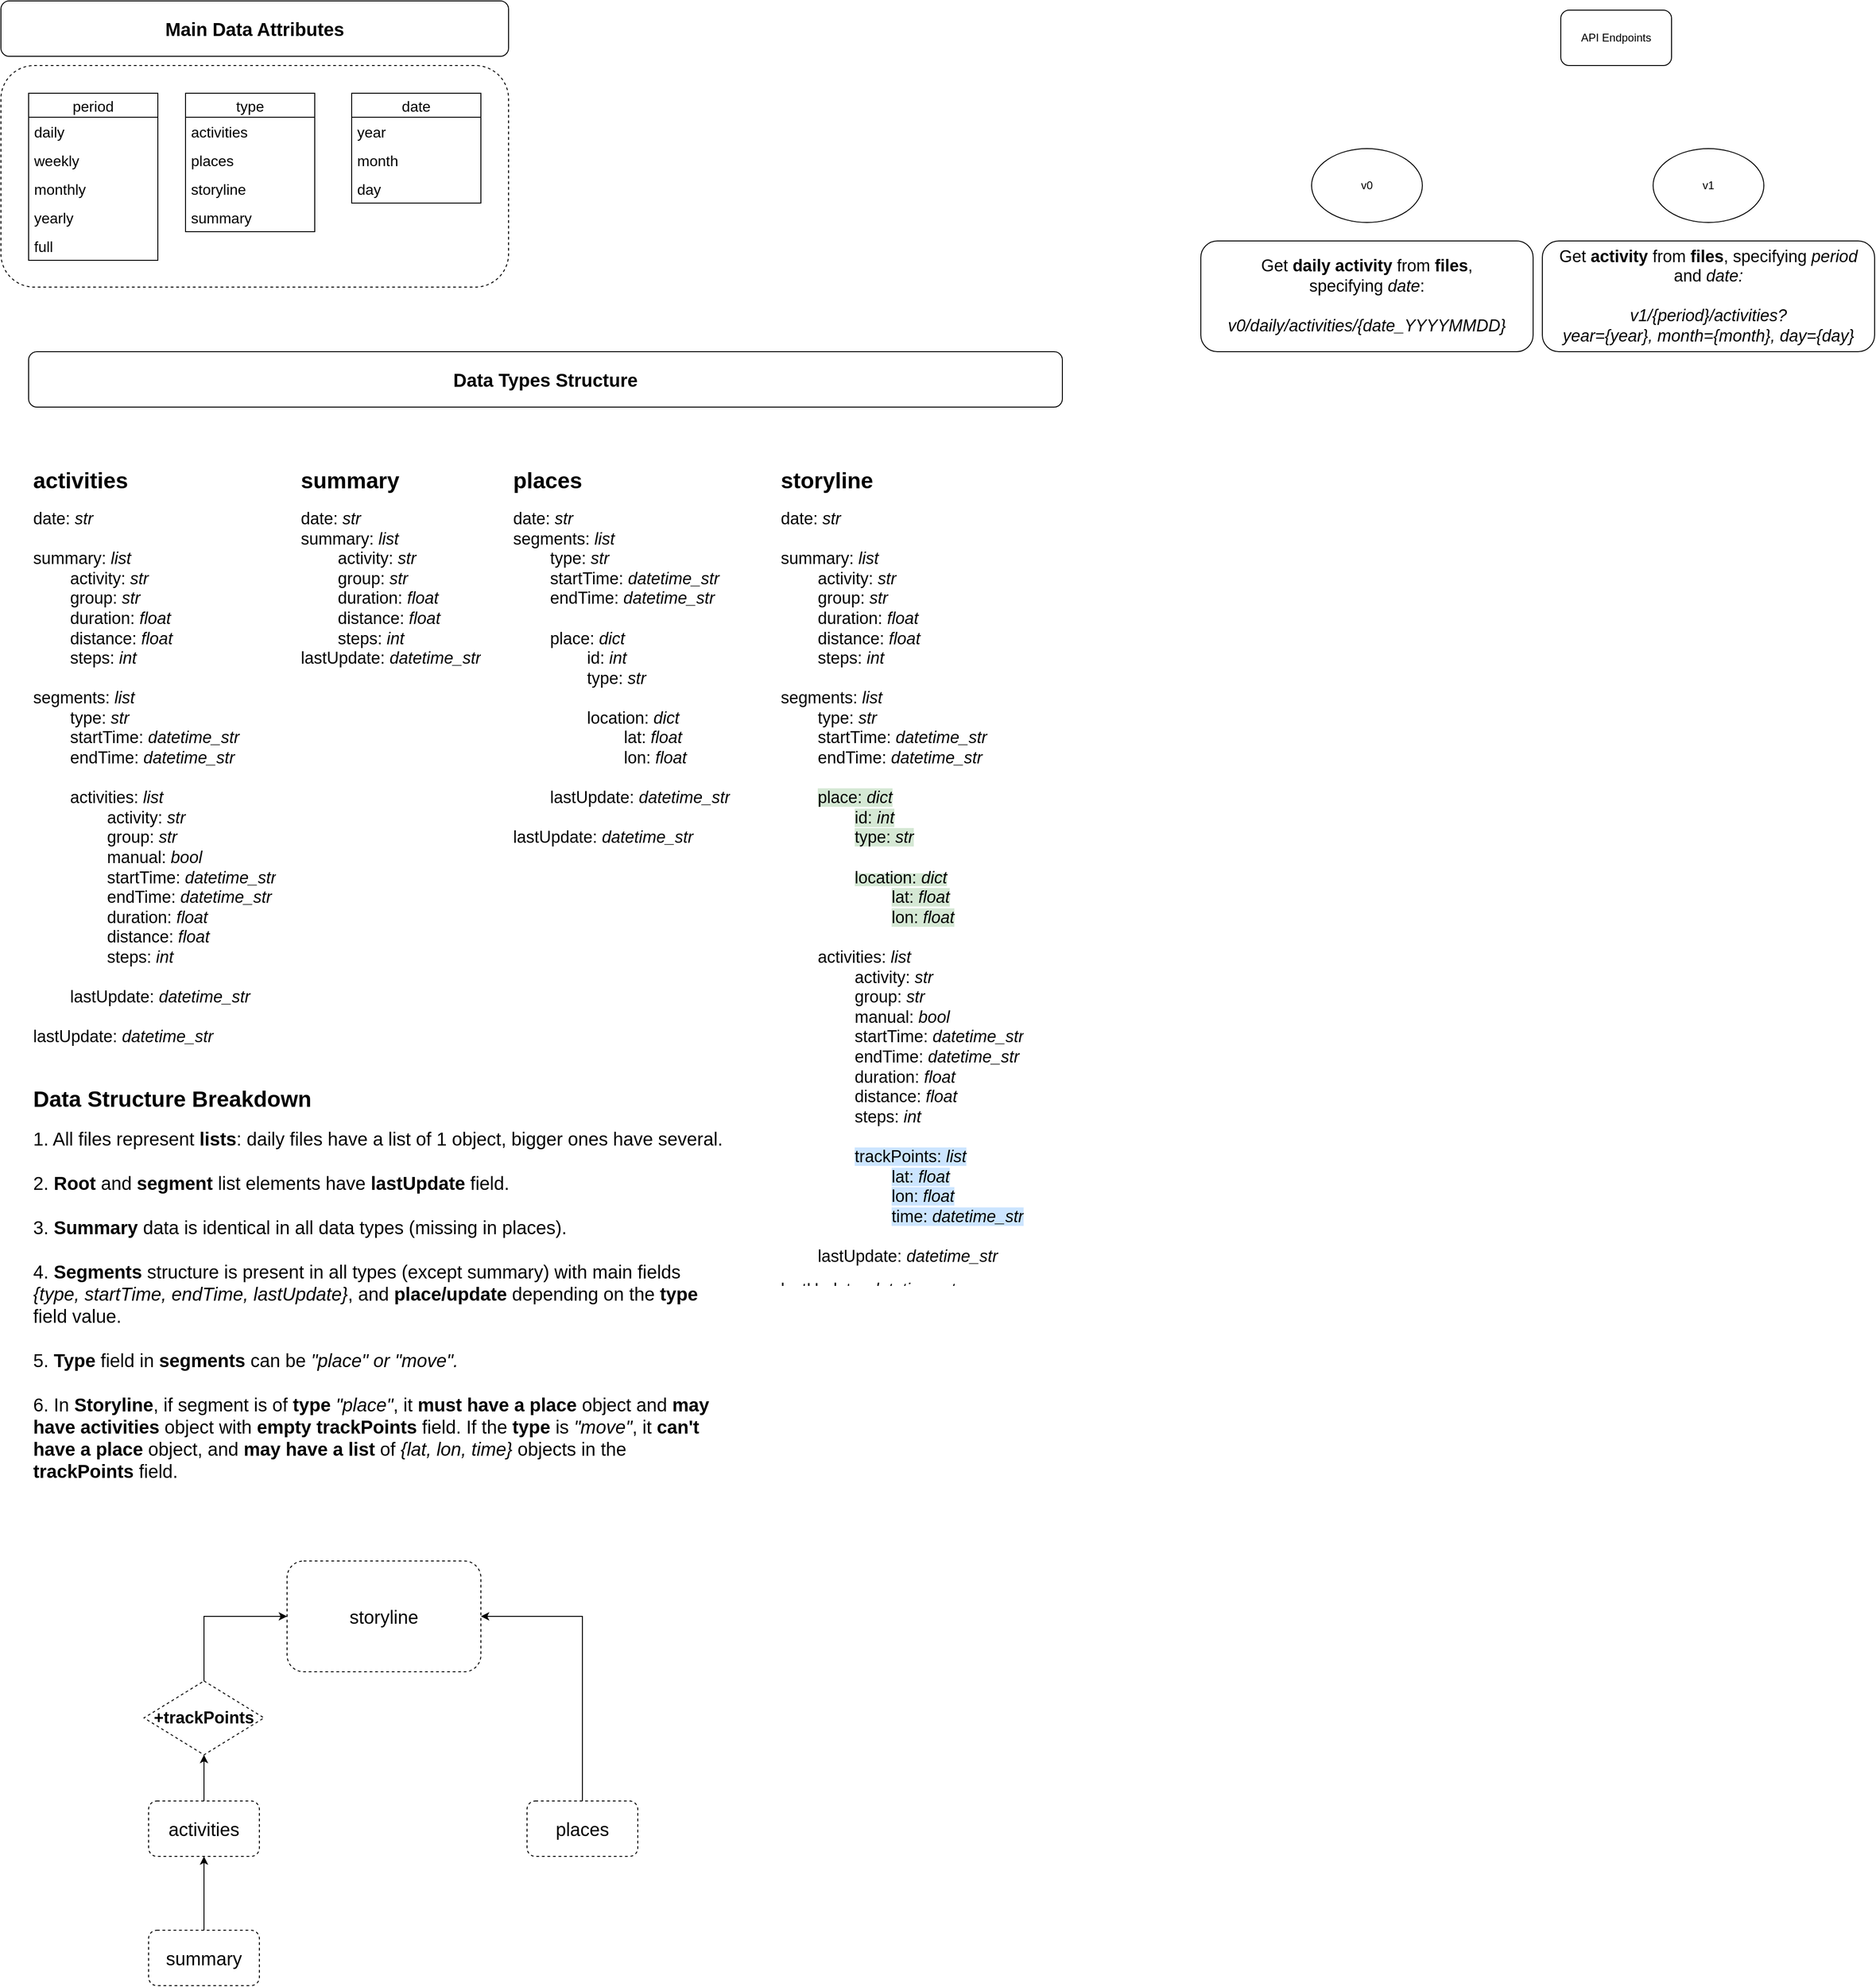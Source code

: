 <mxfile version="14.9.0" type="github">
  <diagram id="EwxWfwDMVY7zvHqi7-Qx" name="Page-1">
    <mxGraphModel dx="2272" dy="794" grid="1" gridSize="10" guides="1" tooltips="1" connect="1" arrows="1" fold="1" page="1" pageScale="1" pageWidth="850" pageHeight="1100" math="0" shadow="0">
      <root>
        <mxCell id="0" />
        <mxCell id="1" parent="0" />
        <mxCell id="ZM2d9JkgMeS6SzEDu0aJ-82" value="" style="rounded=1;whiteSpace=wrap;html=1;dashed=1;fontSize=16;" parent="1" vertex="1">
          <mxGeometry x="-830" y="90" width="550" height="240" as="geometry" />
        </mxCell>
        <mxCell id="ZM2d9JkgMeS6SzEDu0aJ-1" value="API Endpoints" style="rounded=1;whiteSpace=wrap;html=1;" parent="1" vertex="1">
          <mxGeometry x="860" y="30" width="120" height="60" as="geometry" />
        </mxCell>
        <mxCell id="ZM2d9JkgMeS6SzEDu0aJ-7" value="&lt;font style=&quot;font-size: 20px&quot;&gt;&lt;b&gt;Main Data Attributes&lt;/b&gt;&lt;/font&gt;" style="rounded=1;whiteSpace=wrap;html=1;" parent="1" vertex="1">
          <mxGeometry x="-830" y="20" width="550" height="60" as="geometry" />
        </mxCell>
        <mxCell id="ZM2d9JkgMeS6SzEDu0aJ-80" value="&lt;h1&gt;activities&lt;/h1&gt;&lt;div style=&quot;font-size: 18px&quot;&gt;&lt;font style=&quot;font-size: 18px&quot;&gt;date: &lt;i&gt;str&lt;/i&gt;&lt;/font&gt;&lt;/div&gt;&lt;div style=&quot;font-size: 18px&quot;&gt;&lt;font style=&quot;font-size: 18px&quot;&gt;&lt;i&gt;&lt;br&gt;&lt;/i&gt;&lt;/font&gt;&lt;/div&gt;&lt;div style=&quot;font-size: 18px&quot;&gt;&lt;font style=&quot;font-size: 18px&quot;&gt;summary: &lt;i&gt;list&lt;/i&gt;&lt;/font&gt;&lt;/div&gt;&lt;blockquote style=&quot;margin: 0 0 0 40px ; border: none ; padding: 0px&quot;&gt;&lt;div style=&quot;font-size: 18px&quot;&gt;&lt;font style=&quot;font-size: 18px&quot;&gt;activity: &lt;i&gt;str&lt;/i&gt;&lt;/font&gt;&lt;/div&gt;&lt;div style=&quot;font-size: 18px&quot;&gt;&lt;font style=&quot;font-size: 18px&quot;&gt;group: &lt;i&gt;str&lt;/i&gt;&lt;/font&gt;&lt;/div&gt;&lt;div style=&quot;font-size: 18px&quot;&gt;&lt;font style=&quot;font-size: 18px&quot;&gt;duration: &lt;i&gt;float&lt;/i&gt;&lt;/font&gt;&lt;/div&gt;&lt;div style=&quot;font-size: 18px&quot;&gt;&lt;font style=&quot;font-size: 18px&quot;&gt;distance: &lt;i&gt;float&lt;/i&gt;&lt;/font&gt;&lt;/div&gt;&lt;div style=&quot;font-size: 18px&quot;&gt;&lt;font style=&quot;font-size: 18px&quot;&gt;steps: &lt;i&gt;int&lt;/i&gt;&lt;/font&gt;&lt;/div&gt;&lt;/blockquote&gt;&lt;div style=&quot;font-size: 18px&quot;&gt;&lt;font style=&quot;font-size: 18px&quot;&gt;&lt;br&gt;&lt;/font&gt;&lt;/div&gt;&lt;div style=&quot;font-size: 18px&quot;&gt;&lt;font style=&quot;font-size: 18px&quot;&gt;segments: &lt;i&gt;list&lt;/i&gt;&lt;/font&gt;&lt;/div&gt;&lt;blockquote style=&quot;margin: 0 0 0 40px ; border: none ; padding: 0px&quot;&gt;&lt;div style=&quot;font-size: 18px&quot;&gt;&lt;font style=&quot;font-size: 18px&quot;&gt;type: &lt;i&gt;str&lt;/i&gt;&lt;/font&gt;&lt;/div&gt;&lt;div style=&quot;font-size: 18px&quot;&gt;&lt;font style=&quot;font-size: 18px&quot;&gt;startTime: &lt;i&gt;datetime_str&lt;/i&gt;&lt;/font&gt;&lt;/div&gt;&lt;div style=&quot;font-size: 18px&quot;&gt;&lt;font style=&quot;font-size: 18px&quot;&gt;endTime: &lt;i&gt;datetime_str&lt;/i&gt;&lt;/font&gt;&lt;/div&gt;&lt;div style=&quot;font-size: 18px&quot;&gt;&lt;font style=&quot;font-size: 18px&quot;&gt;&lt;br&gt;&lt;/font&gt;&lt;/div&gt;&lt;div style=&quot;font-size: 18px&quot;&gt;&lt;font style=&quot;font-size: 18px&quot;&gt;activities: &lt;i&gt;list&lt;/i&gt;&lt;/font&gt;&lt;/div&gt;&lt;/blockquote&gt;&lt;blockquote style=&quot;margin: 0 0 0 40px ; border: none ; padding: 0px&quot;&gt;&lt;blockquote style=&quot;margin: 0 0 0 40px ; border: none ; padding: 0px&quot;&gt;&lt;div style=&quot;font-size: 18px&quot;&gt;&lt;font style=&quot;font-size: 18px&quot;&gt;activity: &lt;i&gt;str&lt;/i&gt;&lt;/font&gt;&lt;/div&gt;&lt;/blockquote&gt;&lt;blockquote style=&quot;margin: 0 0 0 40px ; border: none ; padding: 0px&quot;&gt;&lt;div style=&quot;font-size: 18px&quot;&gt;&lt;font style=&quot;font-size: 18px&quot;&gt;group: &lt;i&gt;str&lt;/i&gt;&lt;/font&gt;&lt;/div&gt;&lt;/blockquote&gt;&lt;blockquote style=&quot;margin: 0 0 0 40px ; border: none ; padding: 0px&quot;&gt;&lt;div style=&quot;font-size: 18px&quot;&gt;&lt;font style=&quot;font-size: 18px&quot;&gt;manual: &lt;i&gt;bool&lt;/i&gt;&lt;/font&gt;&lt;/div&gt;&lt;/blockquote&gt;&lt;blockquote style=&quot;margin: 0 0 0 40px ; border: none ; padding: 0px&quot;&gt;&lt;div style=&quot;font-size: 18px&quot;&gt;&lt;font style=&quot;font-size: 18px&quot;&gt;startTime: &lt;i&gt;datetime_str&lt;/i&gt;&lt;/font&gt;&lt;/div&gt;&lt;div style=&quot;font-size: 18px&quot;&gt;&lt;font style=&quot;font-size: 18px&quot;&gt;endTime: &lt;i&gt;datetime_str&lt;/i&gt;&lt;/font&gt;&lt;/div&gt;&lt;div style=&quot;font-size: 18px&quot;&gt;&lt;font style=&quot;font-size: 18px&quot;&gt;duration: &lt;i&gt;float&lt;/i&gt;&lt;/font&gt;&lt;/div&gt;&lt;div style=&quot;font-size: 18px&quot;&gt;&lt;font style=&quot;font-size: 18px&quot;&gt;distance: &lt;i&gt;float&lt;/i&gt;&lt;/font&gt;&lt;/div&gt;&lt;div style=&quot;font-size: 18px&quot;&gt;&lt;font style=&quot;font-size: 18px&quot;&gt;steps: &lt;i&gt;int&lt;/i&gt;&lt;/font&gt;&lt;/div&gt;&lt;/blockquote&gt;&lt;span style=&quot;font-size: 18px&quot;&gt;&lt;blockquote style=&quot;margin: 0 0 0 40px ; border: none ; padding: 0px&quot;&gt;&lt;span style=&quot;font-size: 18px&quot;&gt;&lt;br&gt;&lt;/span&gt;&lt;/blockquote&gt;lastUpdate: &lt;i&gt;datetime_str&lt;/i&gt;&lt;/span&gt;&lt;/blockquote&gt;&lt;span style=&quot;font-size: 18px&quot;&gt;&lt;br&gt;lastUpdate: &lt;i&gt;datetime_str&lt;/i&gt;&lt;/span&gt;" style="text;html=1;strokeColor=none;fillColor=none;spacing=5;spacingTop=-20;whiteSpace=wrap;overflow=hidden;rounded=0;" parent="1" vertex="1">
          <mxGeometry x="-800" y="520" width="280" height="632" as="geometry" />
        </mxCell>
        <mxCell id="ZM2d9JkgMeS6SzEDu0aJ-16" value="period" style="swimlane;fontStyle=0;childLayout=stackLayout;horizontal=1;startSize=26;horizontalStack=0;resizeParent=1;resizeParentMax=0;resizeLast=0;collapsible=1;marginBottom=0;fontSize=16;" parent="1" vertex="1">
          <mxGeometry x="-800" y="120" width="140" height="181" as="geometry">
            <mxRectangle x="310" y="250" width="70" height="26" as="alternateBounds" />
          </mxGeometry>
        </mxCell>
        <mxCell id="ZM2d9JkgMeS6SzEDu0aJ-17" value="daily" style="text;strokeColor=none;fillColor=none;align=left;verticalAlign=top;spacingLeft=4;spacingRight=4;overflow=hidden;rotatable=0;points=[[0,0.5],[1,0.5]];portConstraint=eastwest;fontSize=16;" parent="ZM2d9JkgMeS6SzEDu0aJ-16" vertex="1">
          <mxGeometry y="26" width="140" height="31.0" as="geometry" />
        </mxCell>
        <mxCell id="ZM2d9JkgMeS6SzEDu0aJ-18" value="weekly" style="text;strokeColor=none;fillColor=none;align=left;verticalAlign=top;spacingLeft=4;spacingRight=4;overflow=hidden;rotatable=0;points=[[0,0.5],[1,0.5]];portConstraint=eastwest;fontSize=16;" parent="ZM2d9JkgMeS6SzEDu0aJ-16" vertex="1">
          <mxGeometry y="57" width="140" height="31.0" as="geometry" />
        </mxCell>
        <mxCell id="ZM2d9JkgMeS6SzEDu0aJ-19" value="monthly" style="text;strokeColor=none;fillColor=none;align=left;verticalAlign=top;spacingLeft=4;spacingRight=4;overflow=hidden;rotatable=0;points=[[0,0.5],[1,0.5]];portConstraint=eastwest;fontSize=16;" parent="ZM2d9JkgMeS6SzEDu0aJ-16" vertex="1">
          <mxGeometry y="88" width="140" height="31.0" as="geometry" />
        </mxCell>
        <mxCell id="ZM2d9JkgMeS6SzEDu0aJ-23" value="yearly" style="text;strokeColor=none;fillColor=none;align=left;verticalAlign=top;spacingLeft=4;spacingRight=4;overflow=hidden;rotatable=0;points=[[0,0.5],[1,0.5]];portConstraint=eastwest;fontSize=16;" parent="ZM2d9JkgMeS6SzEDu0aJ-16" vertex="1">
          <mxGeometry y="119" width="140" height="31.0" as="geometry" />
        </mxCell>
        <mxCell id="ZM2d9JkgMeS6SzEDu0aJ-24" value="full" style="text;strokeColor=none;fillColor=none;align=left;verticalAlign=top;spacingLeft=4;spacingRight=4;overflow=hidden;rotatable=0;points=[[0,0.5],[1,0.5]];portConstraint=eastwest;fontSize=16;" parent="ZM2d9JkgMeS6SzEDu0aJ-16" vertex="1">
          <mxGeometry y="150" width="140" height="31.0" as="geometry" />
        </mxCell>
        <mxCell id="ZM2d9JkgMeS6SzEDu0aJ-25" value="type" style="swimlane;fontStyle=0;childLayout=stackLayout;horizontal=1;startSize=26;horizontalStack=0;resizeParent=1;resizeParentMax=0;resizeLast=0;collapsible=1;marginBottom=0;fontSize=16;" parent="1" vertex="1">
          <mxGeometry x="-630" y="120" width="140" height="150" as="geometry">
            <mxRectangle x="310" y="250" width="70" height="26" as="alternateBounds" />
          </mxGeometry>
        </mxCell>
        <mxCell id="ZM2d9JkgMeS6SzEDu0aJ-26" value="activities" style="text;strokeColor=none;fillColor=none;align=left;verticalAlign=top;spacingLeft=4;spacingRight=4;overflow=hidden;rotatable=0;points=[[0,0.5],[1,0.5]];portConstraint=eastwest;fontSize=16;" parent="ZM2d9JkgMeS6SzEDu0aJ-25" vertex="1">
          <mxGeometry y="26" width="140" height="31.0" as="geometry" />
        </mxCell>
        <mxCell id="ZM2d9JkgMeS6SzEDu0aJ-27" value="places" style="text;strokeColor=none;fillColor=none;align=left;verticalAlign=top;spacingLeft=4;spacingRight=4;overflow=hidden;rotatable=0;points=[[0,0.5],[1,0.5]];portConstraint=eastwest;fontSize=16;" parent="ZM2d9JkgMeS6SzEDu0aJ-25" vertex="1">
          <mxGeometry y="57" width="140" height="31.0" as="geometry" />
        </mxCell>
        <mxCell id="ZM2d9JkgMeS6SzEDu0aJ-28" value="storyline" style="text;strokeColor=none;fillColor=none;align=left;verticalAlign=top;spacingLeft=4;spacingRight=4;overflow=hidden;rotatable=0;points=[[0,0.5],[1,0.5]];portConstraint=eastwest;fontSize=16;" parent="ZM2d9JkgMeS6SzEDu0aJ-25" vertex="1">
          <mxGeometry y="88" width="140" height="31.0" as="geometry" />
        </mxCell>
        <mxCell id="ZM2d9JkgMeS6SzEDu0aJ-29" value="summary" style="text;strokeColor=none;fillColor=none;align=left;verticalAlign=top;spacingLeft=4;spacingRight=4;overflow=hidden;rotatable=0;points=[[0,0.5],[1,0.5]];portConstraint=eastwest;fontSize=16;" parent="ZM2d9JkgMeS6SzEDu0aJ-25" vertex="1">
          <mxGeometry y="119" width="140" height="31.0" as="geometry" />
        </mxCell>
        <mxCell id="ZM2d9JkgMeS6SzEDu0aJ-31" value="date" style="swimlane;fontStyle=0;childLayout=stackLayout;horizontal=1;startSize=26;horizontalStack=0;resizeParent=1;resizeParentMax=0;resizeLast=0;collapsible=1;marginBottom=0;fontSize=16;" parent="1" vertex="1">
          <mxGeometry x="-450" y="120" width="140" height="119" as="geometry">
            <mxRectangle x="310" y="250" width="70" height="26" as="alternateBounds" />
          </mxGeometry>
        </mxCell>
        <mxCell id="ZM2d9JkgMeS6SzEDu0aJ-32" value="year" style="text;strokeColor=none;fillColor=none;align=left;verticalAlign=top;spacingLeft=4;spacingRight=4;overflow=hidden;rotatable=0;points=[[0,0.5],[1,0.5]];portConstraint=eastwest;fontSize=16;" parent="ZM2d9JkgMeS6SzEDu0aJ-31" vertex="1">
          <mxGeometry y="26" width="140" height="31.0" as="geometry" />
        </mxCell>
        <mxCell id="ZM2d9JkgMeS6SzEDu0aJ-33" value="month" style="text;strokeColor=none;fillColor=none;align=left;verticalAlign=top;spacingLeft=4;spacingRight=4;overflow=hidden;rotatable=0;points=[[0,0.5],[1,0.5]];portConstraint=eastwest;fontSize=16;" parent="ZM2d9JkgMeS6SzEDu0aJ-31" vertex="1">
          <mxGeometry y="57" width="140" height="31.0" as="geometry" />
        </mxCell>
        <mxCell id="ZM2d9JkgMeS6SzEDu0aJ-34" value="day" style="text;strokeColor=none;fillColor=none;align=left;verticalAlign=top;spacingLeft=4;spacingRight=4;overflow=hidden;rotatable=0;points=[[0,0.5],[1,0.5]];portConstraint=eastwest;fontSize=16;" parent="ZM2d9JkgMeS6SzEDu0aJ-31" vertex="1">
          <mxGeometry y="88" width="140" height="31.0" as="geometry" />
        </mxCell>
        <mxCell id="ZM2d9JkgMeS6SzEDu0aJ-83" value="&lt;span style=&quot;font-size: 20px&quot;&gt;&lt;b&gt;Data Types Structure&lt;/b&gt;&lt;br&gt;&lt;/span&gt;" style="rounded=1;whiteSpace=wrap;html=1;" parent="1" vertex="1">
          <mxGeometry x="-800" y="400" width="1120" height="60" as="geometry" />
        </mxCell>
        <mxCell id="ZM2d9JkgMeS6SzEDu0aJ-84" value="&lt;h1&gt;summary&lt;/h1&gt;&lt;div style=&quot;font-size: 18px&quot;&gt;&lt;div&gt;date: &lt;i&gt;str&lt;/i&gt;&lt;/div&gt;&lt;div&gt;summary: &lt;i&gt;list&lt;/i&gt;&lt;/div&gt;&lt;blockquote style=&quot;font-size: 12px ; margin: 0px 0px 0px 40px ; border: none ; padding: 0px&quot;&gt;&lt;div style=&quot;font-size: 18px&quot;&gt;activity: &lt;i&gt;str&lt;/i&gt;&lt;/div&gt;&lt;div style=&quot;font-size: 18px&quot;&gt;group: &lt;i&gt;str&lt;/i&gt;&lt;/div&gt;&lt;div style=&quot;font-size: 18px&quot;&gt;duration: &lt;i&gt;float&lt;/i&gt;&lt;/div&gt;&lt;div style=&quot;font-size: 18px&quot;&gt;distance: &lt;i&gt;float&lt;/i&gt;&lt;/div&gt;&lt;div style=&quot;font-size: 18px&quot;&gt;steps: &lt;i&gt;int&lt;/i&gt;&lt;/div&gt;&lt;/blockquote&gt;lastUpdate: &lt;i&gt;datetime_str&lt;/i&gt;&lt;br&gt;&lt;/div&gt;" style="text;html=1;strokeColor=none;fillColor=none;spacing=5;spacingTop=-20;whiteSpace=wrap;overflow=hidden;rounded=0;dashed=1;" parent="1" vertex="1">
          <mxGeometry x="-510" y="520" width="210" height="232" as="geometry" />
        </mxCell>
        <mxCell id="ZM2d9JkgMeS6SzEDu0aJ-85" value="&lt;h1&gt;places&lt;/h1&gt;&lt;div style=&quot;font-size: 18px&quot;&gt;&lt;div&gt;date: &lt;i&gt;str&lt;/i&gt;&lt;/div&gt;&lt;div&gt;&lt;div&gt;segments:&amp;nbsp;&lt;i&gt;list&lt;/i&gt;&lt;/div&gt;&lt;blockquote style=&quot;margin: 0px 0px 0px 40px ; border: none ; padding: 0px&quot;&gt;&lt;div&gt;type:&amp;nbsp;&lt;i&gt;str&lt;/i&gt;&lt;/div&gt;&lt;div&gt;startTime:&amp;nbsp;&lt;i&gt;datetime_str&lt;/i&gt;&lt;/div&gt;&lt;div&gt;endTime:&amp;nbsp;&lt;i&gt;datetime_str&lt;/i&gt;&lt;/div&gt;&lt;div&gt;&lt;br&gt;&lt;/div&gt;&lt;div&gt;place: &lt;i&gt;dict&lt;/i&gt;&lt;/div&gt;&lt;/blockquote&gt;&lt;/div&gt;&lt;/div&gt;&lt;blockquote style=&quot;margin: 0 0 0 40px ; border: none ; padding: 0px&quot;&gt;&lt;div style=&quot;font-size: 18px&quot;&gt;&lt;div&gt;&lt;blockquote style=&quot;margin: 0px 0px 0px 40px ; border: none ; padding: 0px&quot;&gt;&lt;div&gt;id: &lt;i&gt;int&lt;/i&gt;&lt;/div&gt;&lt;/blockquote&gt;&lt;/div&gt;&lt;/div&gt;&lt;div style=&quot;font-size: 18px&quot;&gt;&lt;div&gt;&lt;blockquote style=&quot;margin: 0px 0px 0px 40px ; border: none ; padding: 0px&quot;&gt;&lt;div&gt;type: &lt;i&gt;str&lt;/i&gt;&lt;/div&gt;&lt;/blockquote&gt;&lt;/div&gt;&lt;/div&gt;&lt;div style=&quot;font-size: 18px&quot;&gt;&lt;div&gt;&lt;blockquote style=&quot;margin: 0px 0px 0px 40px ; border: none ; padding: 0px&quot;&gt;&lt;div&gt;&lt;br&gt;&lt;/div&gt;&lt;div&gt;location: &lt;i&gt;dict&lt;/i&gt;&lt;/div&gt;&lt;/blockquote&gt;&lt;/div&gt;&lt;/div&gt;&lt;/blockquote&gt;&lt;blockquote style=&quot;margin: 0 0 0 40px ; border: none ; padding: 0px&quot;&gt;&lt;blockquote style=&quot;margin: 0 0 0 40px ; border: none ; padding: 0px&quot;&gt;&lt;div style=&quot;font-size: 18px&quot;&gt;&lt;div&gt;&lt;blockquote style=&quot;margin: 0px 0px 0px 40px ; border: none ; padding: 0px&quot;&gt;&lt;div&gt;lat: &lt;i&gt;float&lt;/i&gt;&lt;/div&gt;&lt;/blockquote&gt;&lt;/div&gt;&lt;/div&gt;&lt;/blockquote&gt;&lt;blockquote style=&quot;margin: 0 0 0 40px ; border: none ; padding: 0px&quot;&gt;&lt;div style=&quot;font-size: 18px&quot;&gt;&lt;div&gt;&lt;blockquote style=&quot;margin: 0px 0px 0px 40px ; border: none ; padding: 0px&quot;&gt;&lt;div&gt;lon: &lt;i&gt;float&lt;/i&gt;&lt;/div&gt;&lt;/blockquote&gt;&lt;/div&gt;&lt;/div&gt;&lt;/blockquote&gt;&lt;/blockquote&gt;&lt;div style=&quot;font-size: 18px&quot;&gt;&lt;blockquote style=&quot;margin: 0px 0px 0px 40px ; border: none ; padding: 0px&quot;&gt;&lt;div&gt;&lt;span&gt;&lt;br&gt;&lt;/span&gt;&lt;/div&gt;&lt;div&gt;&lt;span&gt;lastUpdate: &lt;/span&gt;&lt;i&gt;datetime_str&lt;/i&gt;&lt;/div&gt;&lt;/blockquote&gt;&lt;span&gt;&lt;div style=&quot;font-size: 18px&quot;&gt;&lt;span&gt;&lt;br&gt;&lt;/span&gt;&lt;/div&gt;lastUpdate:&amp;nbsp;&lt;/span&gt;&lt;i&gt;datetime_str&lt;/i&gt;&lt;br&gt;&lt;/div&gt;" style="text;html=1;strokeColor=none;fillColor=none;spacing=5;spacingTop=-20;whiteSpace=wrap;overflow=hidden;rounded=0;dashed=1;" parent="1" vertex="1">
          <mxGeometry x="-280" y="520" width="270" height="422" as="geometry" />
        </mxCell>
        <mxCell id="ZM2d9JkgMeS6SzEDu0aJ-86" value="&lt;h1&gt;storyline&lt;/h1&gt;&lt;div&gt;&lt;div style=&quot;font-size: 18px&quot;&gt;date:&amp;nbsp;&lt;i&gt;str&lt;/i&gt;&lt;/div&gt;&lt;div style=&quot;font-size: 18px&quot;&gt;&lt;i&gt;&lt;br&gt;&lt;/i&gt;&lt;/div&gt;&lt;div style=&quot;font-size: 18px&quot;&gt;summary:&amp;nbsp;&lt;i&gt;list&lt;/i&gt;&lt;/div&gt;&lt;blockquote style=&quot;font-size: 12px ; margin: 0px 0px 0px 40px ; border: none ; padding: 0px&quot;&gt;&lt;div style=&quot;font-size: 18px&quot;&gt;activity:&amp;nbsp;&lt;i&gt;str&lt;/i&gt;&lt;/div&gt;&lt;div style=&quot;font-size: 18px&quot;&gt;group:&amp;nbsp;&lt;i&gt;str&lt;/i&gt;&lt;/div&gt;&lt;div style=&quot;font-size: 18px&quot;&gt;duration:&amp;nbsp;&lt;i&gt;float&lt;/i&gt;&lt;/div&gt;&lt;div style=&quot;font-size: 18px&quot;&gt;distance:&amp;nbsp;&lt;i&gt;float&lt;/i&gt;&lt;/div&gt;&lt;div style=&quot;font-size: 18px&quot;&gt;steps:&amp;nbsp;&lt;i&gt;int&lt;/i&gt;&lt;/div&gt;&lt;/blockquote&gt;&lt;div style=&quot;font-size: 18px&quot;&gt;&lt;br&gt;&lt;/div&gt;&lt;div style=&quot;font-size: 18px&quot;&gt;segments:&amp;nbsp;&lt;i&gt;list&lt;/i&gt;&lt;/div&gt;&lt;blockquote style=&quot;margin: 0px 0px 0px 40px ; border: none ; padding: 0px&quot;&gt;&lt;div style=&quot;font-size: 18px&quot;&gt;type:&amp;nbsp;&lt;i&gt;str&lt;/i&gt;&lt;/div&gt;&lt;div style=&quot;font-size: 18px&quot;&gt;startTime:&amp;nbsp;&lt;i&gt;datetime_str&lt;/i&gt;&lt;/div&gt;&lt;div style=&quot;font-size: 18px&quot;&gt;endTime:&amp;nbsp;&lt;i&gt;datetime_str&lt;/i&gt;&lt;/div&gt;&lt;div style=&quot;font-size: 18px&quot;&gt;&lt;br&gt;&lt;/div&gt;&lt;div&gt;&lt;div style=&quot;font-size: 18px&quot;&gt;&lt;span style=&quot;background-color: rgb(213 , 232 , 212)&quot;&gt;place:&amp;nbsp;&lt;i&gt;dict&lt;/i&gt;&lt;/span&gt;&lt;/div&gt;&lt;blockquote style=&quot;margin: 0px 0px 0px 40px ; border: none ; padding: 0px&quot;&gt;&lt;div style=&quot;font-size: 18px&quot;&gt;&lt;span style=&quot;background-color: rgb(213 , 232 , 212)&quot;&gt;id:&amp;nbsp;&lt;i&gt;int&lt;/i&gt;&lt;/span&gt;&lt;/div&gt;&lt;div style=&quot;font-size: 18px&quot;&gt;&lt;span style=&quot;background-color: rgb(213 , 232 , 212)&quot;&gt;type:&amp;nbsp;&lt;i&gt;str&lt;/i&gt;&lt;/span&gt;&lt;/div&gt;&lt;div&gt;&lt;span style=&quot;font-size: 18px ; background-color: rgb(213 , 232 , 212)&quot;&gt;&lt;br&gt;&lt;/span&gt;&lt;div&gt;&lt;span style=&quot;background-color: rgb(213 , 232 , 212)&quot;&gt;&lt;font style=&quot;font-size: 18px&quot;&gt;location&lt;/font&gt;&lt;span style=&quot;font-size: 18px&quot;&gt;:&amp;nbsp;&lt;/span&gt;&lt;i style=&quot;font-size: 18px&quot;&gt;dict&lt;/i&gt;&lt;/span&gt;&lt;/div&gt;&lt;/div&gt;&lt;/blockquote&gt;&lt;blockquote style=&quot;font-size: 12px ; margin: 0px 0px 0px 40px ; border: none ; padding: 0px&quot;&gt;&lt;blockquote style=&quot;margin: 0px 0px 0px 40px ; border: none ; padding: 0px&quot;&gt;&lt;div style=&quot;font-size: 18px&quot;&gt;&lt;span style=&quot;background-color: rgb(213 , 232 , 212)&quot;&gt;lat:&amp;nbsp;&lt;i&gt;float&lt;/i&gt;&lt;/span&gt;&lt;/div&gt;&lt;/blockquote&gt;&lt;blockquote style=&quot;margin: 0px 0px 0px 40px ; border: none ; padding: 0px&quot;&gt;&lt;div style=&quot;font-size: 18px&quot;&gt;&lt;span style=&quot;background-color: rgb(213 , 232 , 212)&quot;&gt;lon:&amp;nbsp;&lt;i&gt;float&lt;/i&gt;&lt;/span&gt;&lt;/div&gt;&lt;/blockquote&gt;&lt;/blockquote&gt;&lt;/div&gt;&lt;div style=&quot;font-size: 18px&quot;&gt;&lt;br&gt;&lt;/div&gt;&lt;div style=&quot;font-size: 18px&quot;&gt;activities:&amp;nbsp;&lt;i&gt;list&lt;/i&gt;&lt;/div&gt;&lt;/blockquote&gt;&lt;blockquote style=&quot;font-size: 12px ; margin: 0px 0px 0px 40px ; border: none ; padding: 0px&quot;&gt;&lt;blockquote style=&quot;margin: 0px 0px 0px 40px ; border: none ; padding: 0px&quot;&gt;&lt;div style=&quot;font-size: 18px&quot;&gt;activity:&amp;nbsp;&lt;i&gt;str&lt;/i&gt;&lt;/div&gt;&lt;/blockquote&gt;&lt;blockquote style=&quot;margin: 0px 0px 0px 40px ; border: none ; padding: 0px&quot;&gt;&lt;div style=&quot;font-size: 18px&quot;&gt;group:&amp;nbsp;&lt;i&gt;str&lt;/i&gt;&lt;/div&gt;&lt;/blockquote&gt;&lt;blockquote style=&quot;margin: 0px 0px 0px 40px ; border: none ; padding: 0px&quot;&gt;&lt;div style=&quot;font-size: 18px&quot;&gt;manual:&amp;nbsp;&lt;i&gt;bool&lt;/i&gt;&lt;/div&gt;&lt;/blockquote&gt;&lt;blockquote style=&quot;margin: 0px 0px 0px 40px ; border: none ; padding: 0px&quot;&gt;&lt;div style=&quot;font-size: 18px&quot;&gt;startTime:&amp;nbsp;&lt;i&gt;datetime_str&lt;/i&gt;&lt;/div&gt;&lt;div style=&quot;font-size: 18px&quot;&gt;endTime:&amp;nbsp;&lt;i&gt;datetime_str&lt;/i&gt;&lt;/div&gt;&lt;div style=&quot;font-size: 18px&quot;&gt;duration:&amp;nbsp;&lt;i&gt;float&lt;/i&gt;&lt;/div&gt;&lt;div style=&quot;font-size: 18px&quot;&gt;distance:&amp;nbsp;&lt;i&gt;float&lt;/i&gt;&lt;/div&gt;&lt;div style=&quot;font-size: 18px&quot;&gt;steps:&amp;nbsp;&lt;i&gt;int&lt;/i&gt;&lt;/div&gt;&lt;div style=&quot;font-size: 18px&quot;&gt;&lt;br&gt;&lt;/div&gt;&lt;div style=&quot;font-size: 18px&quot;&gt;&lt;span style=&quot;background-color: rgb(204 , 229 , 255)&quot;&gt;trackPoints: &lt;i&gt;list&lt;/i&gt;&lt;/span&gt;&lt;/div&gt;&lt;/blockquote&gt;&lt;/blockquote&gt;&lt;/div&gt;&lt;blockquote style=&quot;margin: 0 0 0 40px ; border: none ; padding: 0px&quot;&gt;&lt;div&gt;&lt;blockquote style=&quot;font-size: 12px ; margin: 0px 0px 0px 40px ; border: none ; padding: 0px&quot;&gt;&lt;blockquote style=&quot;margin: 0px 0px 0px 40px ; border: none ; padding: 0px&quot;&gt;&lt;div style=&quot;font-size: 18px&quot;&gt;&lt;span style=&quot;background-color: rgb(204 , 229 , 255)&quot;&gt;&lt;span&gt;lat:&amp;nbsp;&lt;/span&gt;&lt;i&gt;float&lt;/i&gt;&lt;/span&gt;&lt;/div&gt;&lt;/blockquote&gt;&lt;/blockquote&gt;&lt;/div&gt;&lt;/blockquote&gt;&lt;div&gt;&lt;blockquote style=&quot;font-size: 12px ; margin: 0px 0px 0px 40px ; border: none ; padding: 0px&quot;&gt;&lt;blockquote style=&quot;margin: 0px 0px 0px 40px ; border: none ; padding: 0px&quot;&gt;&lt;blockquote style=&quot;margin: 0px 0px 0px 40px ; border: none ; padding: 0px&quot;&gt;&lt;div style=&quot;font-size: 18px&quot;&gt;&lt;span style=&quot;background-color: rgb(204 , 229 , 255)&quot;&gt;lon:&amp;nbsp;&lt;i&gt;float&lt;/i&gt;&lt;/span&gt;&lt;/div&gt;&lt;div style=&quot;font-size: 18px&quot;&gt;&lt;span style=&quot;background-color: rgb(204 , 229 , 255)&quot;&gt;time:&amp;nbsp;&lt;i&gt;datetime_str&lt;/i&gt;&lt;/span&gt;&lt;/div&gt;&lt;/blockquote&gt;&lt;/blockquote&gt;&lt;span style=&quot;font-size: 18px&quot;&gt;&lt;blockquote style=&quot;margin: 0px 0px 0px 40px ; border: none ; padding: 0px&quot;&gt;&lt;br&gt;&lt;/blockquote&gt;lastUpdate:&amp;nbsp;&lt;i&gt;datetime_str&lt;/i&gt;&lt;/span&gt;&lt;/blockquote&gt;&lt;br&gt;&lt;span style=&quot;font-size: 18px&quot;&gt;lastUpdate:&amp;nbsp;&lt;/span&gt;&lt;i style=&quot;font-size: 18px&quot;&gt;datetime_str&lt;/i&gt;&lt;br&gt;&lt;/div&gt;" style="text;html=1;strokeColor=none;fillColor=none;spacing=5;spacingTop=-20;whiteSpace=wrap;overflow=hidden;rounded=0;dashed=1;" parent="1" vertex="1">
          <mxGeometry x="10" y="520" width="310" height="892" as="geometry" />
        </mxCell>
        <mxCell id="ZM2d9JkgMeS6SzEDu0aJ-88" value="&lt;h1&gt;Data Structure Breakdown&lt;/h1&gt;&lt;div style=&quot;font-size: 20px&quot;&gt;1. All files represent &lt;b&gt;lists&lt;/b&gt;: daily files have a list of 1 object, bigger ones have several.&lt;/div&gt;&lt;div style=&quot;font-size: 20px&quot;&gt;&lt;br&gt;&lt;/div&gt;&lt;div style=&quot;font-size: 20px&quot;&gt;2. &lt;b&gt;Root &lt;/b&gt;and &lt;b&gt;segment&amp;nbsp;&lt;/b&gt;list elements have&amp;nbsp;&lt;b&gt;lastUpdate &lt;/b&gt;field.&lt;/div&gt;&lt;div style=&quot;font-size: 20px&quot;&gt;&lt;br&gt;&lt;/div&gt;&lt;div style=&quot;font-size: 20px&quot;&gt;3. &lt;b&gt;Summary &lt;/b&gt;data is identical in all data types (missing in places).&lt;/div&gt;&lt;div style=&quot;font-size: 20px&quot;&gt;&lt;br&gt;&lt;/div&gt;&lt;div style=&quot;font-size: 20px&quot;&gt;4. &lt;b&gt;Segments &lt;/b&gt;structure is present in all types (except summary) with main fields &lt;i&gt;{type, startTime, endTime, lastUpdate}&lt;/i&gt;, and &lt;b&gt;place/update&lt;/b&gt; depending on the &lt;b&gt;type &lt;/b&gt;field value.&lt;/div&gt;&lt;div style=&quot;font-size: 20px&quot;&gt;&lt;br&gt;&lt;/div&gt;&lt;div style=&quot;font-size: 20px&quot;&gt;5. &lt;b&gt;Type &lt;/b&gt;field in &lt;b&gt;segments &lt;/b&gt;can be &lt;i&gt;&quot;place&quot; or &quot;move&quot;.&lt;/i&gt;&lt;/div&gt;&lt;div style=&quot;font-size: 20px&quot;&gt;&lt;br&gt;&lt;/div&gt;&lt;div style=&quot;font-size: 20px&quot;&gt;6. In &lt;b&gt;Storyline&lt;/b&gt;, if segment is of &lt;b&gt;type &lt;/b&gt;&lt;i&gt;&quot;place&quot;&lt;/i&gt;, it &lt;b&gt;must have a place &lt;/b&gt;object and &lt;b&gt;may have activities&lt;/b&gt; object with &lt;b&gt;empty trackPoints&lt;/b&gt; field. If the &lt;b&gt;type &lt;/b&gt;is &lt;i&gt;&quot;move&quot;&lt;/i&gt;, it &lt;b&gt;can&#39;t have a place&lt;/b&gt; object, and &lt;b&gt;may have a list&lt;/b&gt; of &lt;i&gt;{lat, lon, time}&lt;/i&gt; objects in the &lt;b&gt;trackPoints &lt;/b&gt;field.&lt;/div&gt;&lt;div style=&quot;font-size: 20px&quot;&gt;&lt;br&gt;&lt;/div&gt;" style="text;html=1;strokeColor=none;fillColor=none;spacing=5;spacingTop=-20;whiteSpace=wrap;overflow=hidden;rounded=0;dashed=1;" parent="1" vertex="1">
          <mxGeometry x="-800" y="1190" width="760" height="480" as="geometry" />
        </mxCell>
        <mxCell id="ZM2d9JkgMeS6SzEDu0aJ-89" value="storyline" style="rounded=1;whiteSpace=wrap;html=1;dashed=1;fontSize=20;" parent="1" vertex="1">
          <mxGeometry x="-520" y="1710" width="210" height="120" as="geometry" />
        </mxCell>
        <mxCell id="ZM2d9JkgMeS6SzEDu0aJ-100" style="edgeStyle=orthogonalEdgeStyle;rounded=0;orthogonalLoop=1;jettySize=auto;html=1;exitX=0.5;exitY=0;exitDx=0;exitDy=0;entryX=0.5;entryY=1;entryDx=0;entryDy=0;fontSize=16;" parent="1" source="ZM2d9JkgMeS6SzEDu0aJ-90" target="ZM2d9JkgMeS6SzEDu0aJ-98" edge="1">
          <mxGeometry relative="1" as="geometry" />
        </mxCell>
        <mxCell id="ZM2d9JkgMeS6SzEDu0aJ-90" value="activities" style="rounded=1;whiteSpace=wrap;html=1;dashed=1;fontSize=20;" parent="1" vertex="1">
          <mxGeometry x="-670" y="1970" width="120" height="60" as="geometry" />
        </mxCell>
        <mxCell id="ZM2d9JkgMeS6SzEDu0aJ-97" style="edgeStyle=orthogonalEdgeStyle;rounded=0;orthogonalLoop=1;jettySize=auto;html=1;exitX=0.5;exitY=0;exitDx=0;exitDy=0;entryX=1;entryY=0.5;entryDx=0;entryDy=0;fontSize=16;" parent="1" source="ZM2d9JkgMeS6SzEDu0aJ-91" target="ZM2d9JkgMeS6SzEDu0aJ-89" edge="1">
          <mxGeometry relative="1" as="geometry" />
        </mxCell>
        <mxCell id="ZM2d9JkgMeS6SzEDu0aJ-91" value="places" style="rounded=1;whiteSpace=wrap;html=1;dashed=1;fontSize=20;" parent="1" vertex="1">
          <mxGeometry x="-260" y="1970" width="120" height="60" as="geometry" />
        </mxCell>
        <mxCell id="ZM2d9JkgMeS6SzEDu0aJ-94" style="edgeStyle=orthogonalEdgeStyle;rounded=0;orthogonalLoop=1;jettySize=auto;html=1;exitX=0.5;exitY=0;exitDx=0;exitDy=0;entryX=0.5;entryY=1;entryDx=0;entryDy=0;fontSize=16;" parent="1" source="ZM2d9JkgMeS6SzEDu0aJ-93" target="ZM2d9JkgMeS6SzEDu0aJ-90" edge="1">
          <mxGeometry relative="1" as="geometry" />
        </mxCell>
        <mxCell id="ZM2d9JkgMeS6SzEDu0aJ-93" value="summary" style="rounded=1;whiteSpace=wrap;html=1;dashed=1;fontSize=20;" parent="1" vertex="1">
          <mxGeometry x="-670" y="2110" width="120" height="60" as="geometry" />
        </mxCell>
        <mxCell id="ZM2d9JkgMeS6SzEDu0aJ-101" style="edgeStyle=orthogonalEdgeStyle;rounded=0;orthogonalLoop=1;jettySize=auto;html=1;exitX=0.5;exitY=0;exitDx=0;exitDy=0;entryX=0;entryY=0.5;entryDx=0;entryDy=0;fontSize=16;" parent="1" source="ZM2d9JkgMeS6SzEDu0aJ-98" target="ZM2d9JkgMeS6SzEDu0aJ-89" edge="1">
          <mxGeometry relative="1" as="geometry" />
        </mxCell>
        <mxCell id="ZM2d9JkgMeS6SzEDu0aJ-98" value="&lt;font style=&quot;font-size: 18px&quot;&gt;&lt;b&gt;+trackPoints&lt;/b&gt;&lt;/font&gt;" style="rhombus;whiteSpace=wrap;html=1;dashed=1;fontSize=16;" parent="1" vertex="1">
          <mxGeometry x="-675" y="1840" width="130" height="80" as="geometry" />
        </mxCell>
        <mxCell id="1bmePUG7oYwWA5CSSGxt-1" value="&lt;font style=&quot;font-size: 18px&quot;&gt;Get &lt;b&gt;activity &lt;/b&gt;from &lt;b&gt;files&lt;/b&gt;, specifying &lt;i&gt;period&lt;/i&gt;&lt;br&gt;and &lt;i&gt;date:&lt;br&gt;&lt;/i&gt;&lt;br&gt;&lt;i&gt;v1/{period}/activities?&lt;br&gt;year={year}, month={month}, day={day}&lt;/i&gt;&lt;br&gt;&lt;/font&gt;" style="rounded=1;whiteSpace=wrap;html=1;" vertex="1" parent="1">
          <mxGeometry x="840" y="280" width="360" height="120" as="geometry" />
        </mxCell>
        <mxCell id="1bmePUG7oYwWA5CSSGxt-2" value="v1" style="ellipse;whiteSpace=wrap;html=1;" vertex="1" parent="1">
          <mxGeometry x="960" y="180" width="120" height="80" as="geometry" />
        </mxCell>
        <mxCell id="1bmePUG7oYwWA5CSSGxt-3" value="&lt;font style=&quot;font-size: 18px&quot;&gt;Get &lt;b&gt;daily&amp;nbsp;activity &lt;/b&gt;from &lt;b&gt;files&lt;/b&gt;, &lt;br&gt;specifying &lt;i&gt;date&lt;/i&gt;:&lt;br&gt;&lt;br&gt;&lt;i&gt;v0/daily/activities/{date_YYYYMMDD}&lt;/i&gt;&lt;br&gt;&lt;/font&gt;" style="rounded=1;whiteSpace=wrap;html=1;" vertex="1" parent="1">
          <mxGeometry x="470" y="280" width="360" height="120" as="geometry" />
        </mxCell>
        <mxCell id="1bmePUG7oYwWA5CSSGxt-4" value="v0" style="ellipse;whiteSpace=wrap;html=1;" vertex="1" parent="1">
          <mxGeometry x="590" y="180" width="120" height="80" as="geometry" />
        </mxCell>
      </root>
    </mxGraphModel>
  </diagram>
</mxfile>
